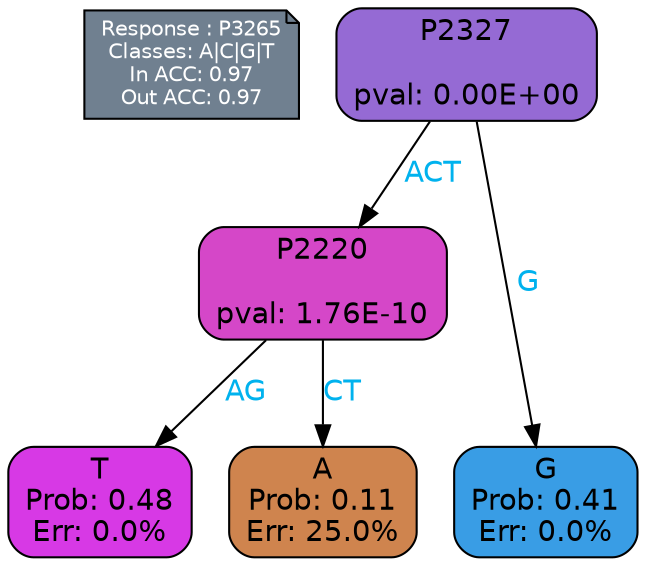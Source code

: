 digraph Tree {
node [shape=box, style="filled, rounded", color="black", fontname=helvetica] ;
graph [ranksep=equally, splines=polylines, bgcolor=transparent, dpi=600] ;
edge [fontname=helvetica] ;
LEGEND [label="Response : P3265
Classes: A|C|G|T
In ACC: 0.97
Out ACC: 0.97
",shape=note,align=left,style=filled,fillcolor="slategray",fontcolor="white",fontsize=10];1 [label="P2327

pval: 0.00E+00", fillcolor="#956ad4"] ;
2 [label="P2220

pval: 1.76E-10", fillcolor="#d547c8"] ;
3 [label="T
Prob: 0.48
Err: 0.0%", fillcolor="#d739e5"] ;
4 [label="A
Prob: 0.11
Err: 25.0%", fillcolor="#cf844e"] ;
5 [label="G
Prob: 0.41
Err: 0.0%", fillcolor="#399de5"] ;
1 -> 2 [label="ACT",fontcolor=deepskyblue2] ;
1 -> 5 [label="G",fontcolor=deepskyblue2] ;
2 -> 3 [label="AG",fontcolor=deepskyblue2] ;
2 -> 4 [label="CT",fontcolor=deepskyblue2] ;
{rank = same; 3;4;5;}{rank = same; LEGEND;1;}}